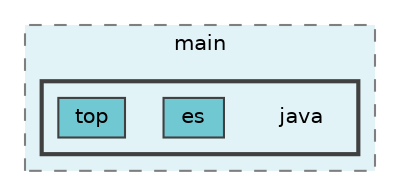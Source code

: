 digraph "src/main/java"
{
 // LATEX_PDF_SIZE
  bgcolor="transparent";
  edge [fontname=Helvetica,fontsize=10,labelfontname=Helvetica,labelfontsize=10];
  node [fontname=Helvetica,fontsize=10,shape=box,height=0.2,width=0.4];
  compound=true
  subgraph clusterdir_5eb159725f84c66aafd839904a4acdd0 {
    graph [ bgcolor="#e1f3f6", pencolor="grey50", label="main", fontname=Helvetica,fontsize=10 style="filled,dashed", URL="dir_5eb159725f84c66aafd839904a4acdd0.html",tooltip=""]
  subgraph clusterdir_fd3f6763802dee1ad875f6c80eac0bda {
    graph [ bgcolor="#e1f3f6", pencolor="grey25", label="", fontname=Helvetica,fontsize=10 style="filled,bold", URL="dir_fd3f6763802dee1ad875f6c80eac0bda.html",tooltip=""]
    dir_fd3f6763802dee1ad875f6c80eac0bda [shape=plaintext, label="java"];
  dir_f9b1e2a59d62d001356ff527358589e3 [label="es", fillcolor="#70c8d3", color="grey25", style="filled", URL="dir_f9b1e2a59d62d001356ff527358589e3.html",tooltip=""];
  dir_6ff67e08b8bc917d9697c3f221534daa [label="top", fillcolor="#70c8d3", color="grey25", style="filled", URL="dir_6ff67e08b8bc917d9697c3f221534daa.html",tooltip=""];
  }
  }
}
